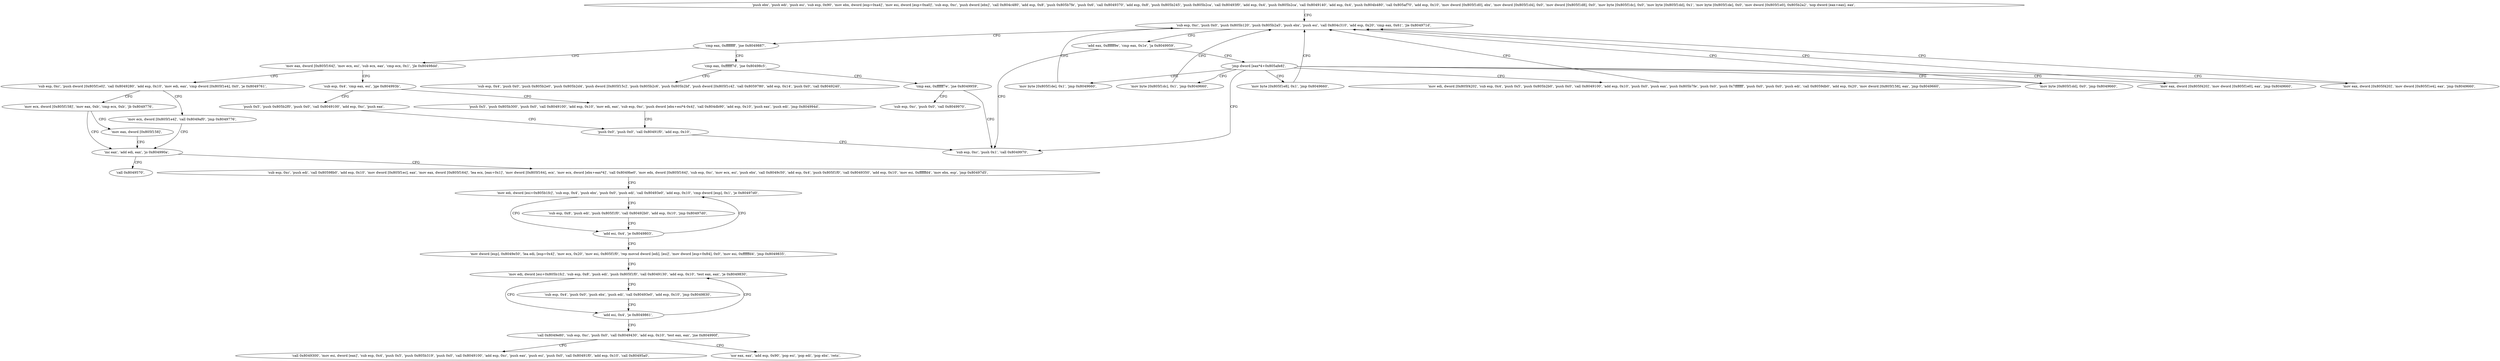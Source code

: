 digraph "func" {
"134518208" [label = "'push ebx', 'push edi', 'push esi', 'sub esp, 0x90', 'mov ebx, dword [esp+0xa4]', 'mov esi, dword [esp+0xa0]', 'sub esp, 0xc', 'push dword [ebx]', 'call 0x804c480', 'add esp, 0x8', 'push 0x805b7fe', 'push 0x6', 'call 0x8049370', 'add esp, 0x8', 'push 0x805b245', 'push 0x805b2ca', 'call 0x80493f0', 'add esp, 0x4', 'push 0x805b2ca', 'call 0x8049140', 'add esp, 0x4', 'push 0x804b480', 'call 0x805af70', 'add esp, 0x10', 'mov dword [0x805f1d0], ebx', 'mov dword [0x805f1d4], 0x0', 'mov dword [0x805f1d8], 0x0', 'mov byte [0x805f1dc], 0x0', 'mov byte [0x805f1dd], 0x1', 'mov byte [0x805f1de], 0x0', 'mov dword [0x805f1e0], 0x805b2a2', 'nop dword [eax+eax], eax', " ]
"134518368" [label = "'sub esp, 0xc', 'push 0x0', 'push 0x805b120', 'push 0x805b2a5', 'push ebx', 'push esi', 'call 0x804c310', 'add esp, 0x20', 'cmp eax, 0x61', 'jle 0x804971d', " ]
"134518557" [label = "'cmp eax, 0xffffffff', 'jne 0x8049887', " ]
"134518919" [label = "'cmp eax, 0xffffff7d', 'jne 0x80498c5', " ]
"134518566" [label = "'mov eax, dword [0x805f164]', 'mov ecx, esi', 'sub ecx, eax', 'cmp ecx, 0x1', 'jle 0x80498dd', " ]
"134518402" [label = "'add eax, 0xffffff9e', 'cmp eax, 0x1e', 'ja 0x8049959', " ]
"134519129" [label = "'sub esp, 0xc', 'push 0x1', 'call 0x8049970', " ]
"134518414" [label = "'jmp dword [eax*4+0x805afe8]', " ]
"134518981" [label = "'cmp eax, 0xffffff7e', 'jne 0x8049959', " ]
"134518926" [label = "'sub esp, 0x4', 'push 0x0', 'push 0x805b2e0', 'push 0x805b2d4', 'push dword [0x805f15c]', 'push 0x805b2c6', 'push 0x805b2bf', 'push dword [0x805f1c4]', 'call 0x8059780', 'add esp, 0x14', 'push 0x0', 'call 0x8049240', " ]
"134519005" [label = "'sub esp, 0x4', 'cmp eax, esi', 'jge 0x804993b', " ]
"134518584" [label = "'sub esp, 0xc', 'push dword [0x805f1e0]', 'call 0x8049280', 'add esp, 0x10', 'mov edi, eax', 'cmp dword [0x805f1e4], 0x0', 'je 0x8049761', " ]
"134518421" [label = "'mov byte [0x805f1dc], 0x1', 'jmp 0x8049660', " ]
"134518430" [label = "'mov edi, dword [0x805f420]', 'sub esp, 0x4', 'push 0x5', 'push 0x805b2b0', 'push 0x0', 'call 0x8049100', 'add esp, 0x10', 'push 0x0', 'push eax', 'push 0x805b7fe', 'push 0x0', 'push 0x7fffffff', 'push 0x0', 'push 0x0', 'push edi', 'call 0x8059db0', 'add esp, 0x20', 'mov dword [0x805f158], eax', 'jmp 0x8049660', " ]
"134518491" [label = "'mov byte [0x805f1de], 0x1', 'jmp 0x8049660', " ]
"134518503" [label = "'mov byte [0x805f1dd], 0x0', 'jmp 0x8049660', " ]
"134518515" [label = "'mov eax, dword [0x805f420]', 'mov dword [0x805f1e4], eax', 'jmp 0x8049660', " ]
"134518530" [label = "'mov eax, dword [0x805f420]', 'mov dword [0x805f1e0], eax', 'jmp 0x8049660', " ]
"134518545" [label = "'mov byte [0x805f1e8], 0x1', 'jmp 0x8049660', " ]
"134518992" [label = "'sub esp, 0xc', 'push 0x0', 'call 0x8049970', " ]
"134519099" [label = "'push 0x5', 'push 0x805b2f0', 'push 0x0', 'call 0x8049100', 'add esp, 0xc', 'push eax', " ]
"134519012" [label = "'push 0x5', 'push 0x805b300', 'push 0x0', 'call 0x8049100', 'add esp, 0x10', 'mov edi, eax', 'sub esp, 0xc', 'push dword [ebx+esi*4-0x4]', 'call 0x804db90', 'add esp, 0x10', 'push eax', 'push edi', 'jmp 0x804994d', " ]
"134518625" [label = "'mov ecx, dword [0x805f158]', 'mov eax, 0xb', 'cmp ecx, 0xb', 'jb 0x8049776', " ]
"134518612" [label = "'mov ecx, dword [0x805f1e4]', 'call 0x8049af0', 'jmp 0x8049776', " ]
"134519117" [label = "'push 0x0', 'push 0x0', 'call 0x80491f0', 'add esp, 0x10', " ]
"134518646" [label = "'inc eax', 'add edi, eax', 'jo 0x804990a', " ]
"134518641" [label = "'mov eax, dword [0x805f158]', " ]
"134519050" [label = "'call 0x8049570', " ]
"134518655" [label = "'sub esp, 0xc', 'push edi', 'call 0x80598b0', 'add esp, 0x10', 'mov dword [0x805f1ec], eax', 'mov eax, dword [0x805f164]', 'lea ecx, [eax+0x1]', 'mov dword [0x805f164], ecx', 'mov ecx, dword [ebx+eax*4]', 'call 0x8049be0', 'mov edx, dword [0x805f164]', 'sub esp, 0xc', 'mov ecx, esi', 'push ebx', 'call 0x8049c50', 'add esp, 0x4', 'push 0x805f1f0', 'call 0x8049350', 'add esp, 0x10', 'mov esi, 0xffffffd4', 'mov ebx, esp', 'jmp 0x80497d5', " ]
"134518741" [label = "'mov edi, dword [esi+0x805b1fc]', 'sub esp, 0x4', 'push ebx', 'push 0x0', 'push edi', 'call 0x80493e0', 'add esp, 0x10', 'cmp dword [esp], 0x1', 'je 0x80497d0', " ]
"134518736" [label = "'add esi, 0x4', 'je 0x8049803', " ]
"134518768" [label = "'sub esp, 0x8', 'push edi', 'push 0x805f1f0', 'call 0x80492b0', 'add esp, 0x10', 'jmp 0x80497d0', " ]
"134518787" [label = "'mov dword [esp], 0x8049e50', 'lea edi, [esp+0x4]', 'mov ecx, 0x20', 'mov esi, 0x805f1f0', 'rep movsd dword [edi], [esi]', 'mov dword [esp+0x84], 0x0', 'mov esi, 0xffffffd4', 'jmp 0x8049835', " ]
"134518837" [label = "'mov edi, dword [esi+0x805b1fc]', 'sub esp, 0x8', 'push edi', 'push 0x805f1f0', 'call 0x8049130', 'add esp, 0x10', 'test eax, eax', 'je 0x8049830', " ]
"134518832" [label = "'add esi, 0x4', 'je 0x8049861', " ]
"134518864" [label = "'sub esp, 0x4', 'push 0x0', 'push ebx', 'push edi', 'call 0x80493e0', 'add esp, 0x10', 'jmp 0x8049830', " ]
"134518881" [label = "'call 0x8049e80', 'sub esp, 0xc', 'push 0x0', 'call 0x8049430', 'add esp, 0x10', 'test eax, eax', 'jne 0x804990f', " ]
"134519055" [label = "'call 0x8049300', 'mov esi, dword [eax]', 'sub esp, 0x4', 'push 0x5', 'push 0x805b319', 'push 0x0', 'call 0x8049100', 'add esp, 0xc', 'push eax', 'push esi', 'push 0x0', 'call 0x80491f0', 'add esp, 0x10', 'call 0x80495a0', " ]
"134518907" [label = "'xor eax, eax', 'add esp, 0x90', 'pop esi', 'pop edi', 'pop ebx', 'retn', " ]
"134518208" -> "134518368" [ label = "CFG" ]
"134518368" -> "134518557" [ label = "CFG" ]
"134518368" -> "134518402" [ label = "CFG" ]
"134518557" -> "134518919" [ label = "CFG" ]
"134518557" -> "134518566" [ label = "CFG" ]
"134518919" -> "134518981" [ label = "CFG" ]
"134518919" -> "134518926" [ label = "CFG" ]
"134518566" -> "134519005" [ label = "CFG" ]
"134518566" -> "134518584" [ label = "CFG" ]
"134518402" -> "134519129" [ label = "CFG" ]
"134518402" -> "134518414" [ label = "CFG" ]
"134518414" -> "134518421" [ label = "CFG" ]
"134518414" -> "134518430" [ label = "CFG" ]
"134518414" -> "134518491" [ label = "CFG" ]
"134518414" -> "134518503" [ label = "CFG" ]
"134518414" -> "134518515" [ label = "CFG" ]
"134518414" -> "134518530" [ label = "CFG" ]
"134518414" -> "134518545" [ label = "CFG" ]
"134518414" -> "134519129" [ label = "CFG" ]
"134518981" -> "134519129" [ label = "CFG" ]
"134518981" -> "134518992" [ label = "CFG" ]
"134519005" -> "134519099" [ label = "CFG" ]
"134519005" -> "134519012" [ label = "CFG" ]
"134518584" -> "134518625" [ label = "CFG" ]
"134518584" -> "134518612" [ label = "CFG" ]
"134518421" -> "134518368" [ label = "CFG" ]
"134518430" -> "134518368" [ label = "CFG" ]
"134518491" -> "134518368" [ label = "CFG" ]
"134518503" -> "134518368" [ label = "CFG" ]
"134518515" -> "134518368" [ label = "CFG" ]
"134518530" -> "134518368" [ label = "CFG" ]
"134518545" -> "134518368" [ label = "CFG" ]
"134519099" -> "134519117" [ label = "CFG" ]
"134519012" -> "134519117" [ label = "CFG" ]
"134518625" -> "134518646" [ label = "CFG" ]
"134518625" -> "134518641" [ label = "CFG" ]
"134518612" -> "134518646" [ label = "CFG" ]
"134519117" -> "134519129" [ label = "CFG" ]
"134518646" -> "134519050" [ label = "CFG" ]
"134518646" -> "134518655" [ label = "CFG" ]
"134518641" -> "134518646" [ label = "CFG" ]
"134518655" -> "134518741" [ label = "CFG" ]
"134518741" -> "134518736" [ label = "CFG" ]
"134518741" -> "134518768" [ label = "CFG" ]
"134518736" -> "134518787" [ label = "CFG" ]
"134518736" -> "134518741" [ label = "CFG" ]
"134518768" -> "134518736" [ label = "CFG" ]
"134518787" -> "134518837" [ label = "CFG" ]
"134518837" -> "134518832" [ label = "CFG" ]
"134518837" -> "134518864" [ label = "CFG" ]
"134518832" -> "134518881" [ label = "CFG" ]
"134518832" -> "134518837" [ label = "CFG" ]
"134518864" -> "134518832" [ label = "CFG" ]
"134518881" -> "134519055" [ label = "CFG" ]
"134518881" -> "134518907" [ label = "CFG" ]
}
